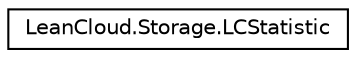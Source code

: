 digraph "Graphical Class Hierarchy"
{
  edge [fontname="Helvetica",fontsize="10",labelfontname="Helvetica",labelfontsize="10"];
  node [fontname="Helvetica",fontsize="10",shape=record];
  rankdir="LR";
  Node1 [label="LeanCloud.Storage.LCStatistic",height=0.2,width=0.4,color="black", fillcolor="white", style="filled",URL="$classLeanCloud_1_1Storage_1_1LCStatistic.html",tooltip="成绩 "];
}
